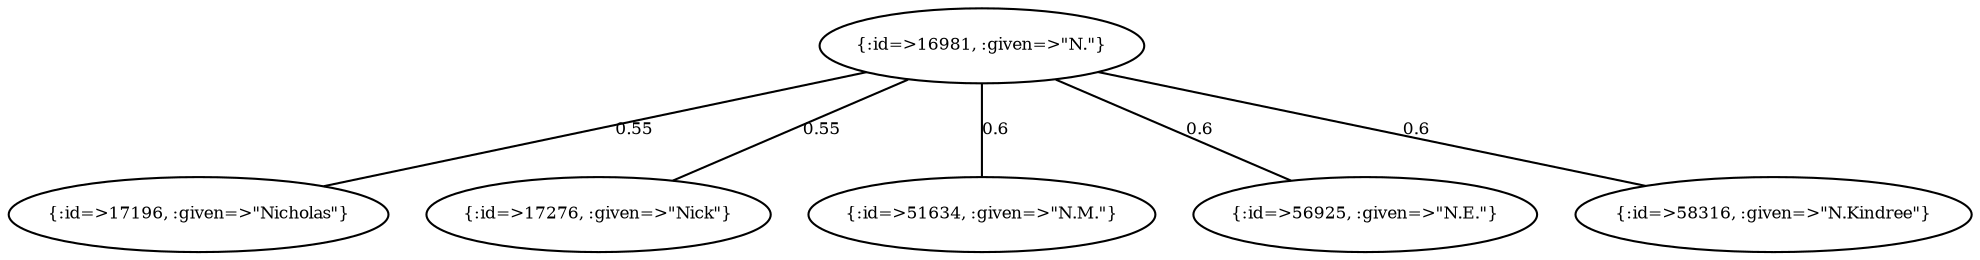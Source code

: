 graph Collector__WeightedGraph {
    "{:id=>16981, :given=>\"N.\"}" [
        fontsize = 8,
        label = "{:id=>16981, :given=>\"N.\"}"
    ]

    "{:id=>17196, :given=>\"Nicholas\"}" [
        fontsize = 8,
        label = "{:id=>17196, :given=>\"Nicholas\"}"
    ]

    "{:id=>17276, :given=>\"Nick\"}" [
        fontsize = 8,
        label = "{:id=>17276, :given=>\"Nick\"}"
    ]

    "{:id=>51634, :given=>\"N.M.\"}" [
        fontsize = 8,
        label = "{:id=>51634, :given=>\"N.M.\"}"
    ]

    "{:id=>56925, :given=>\"N.E.\"}" [
        fontsize = 8,
        label = "{:id=>56925, :given=>\"N.E.\"}"
    ]

    "{:id=>58316, :given=>\"N.Kindree\"}" [
        fontsize = 8,
        label = "{:id=>58316, :given=>\"N.Kindree\"}"
    ]

    "{:id=>16981, :given=>\"N.\"}" -- "{:id=>17196, :given=>\"Nicholas\"}" [
        fontsize = 8,
        label = 0.55
    ]

    "{:id=>16981, :given=>\"N.\"}" -- "{:id=>17276, :given=>\"Nick\"}" [
        fontsize = 8,
        label = 0.55
    ]

    "{:id=>16981, :given=>\"N.\"}" -- "{:id=>51634, :given=>\"N.M.\"}" [
        fontsize = 8,
        label = 0.6
    ]

    "{:id=>16981, :given=>\"N.\"}" -- "{:id=>56925, :given=>\"N.E.\"}" [
        fontsize = 8,
        label = 0.6
    ]

    "{:id=>16981, :given=>\"N.\"}" -- "{:id=>58316, :given=>\"N.Kindree\"}" [
        fontsize = 8,
        label = 0.6
    ]
}

